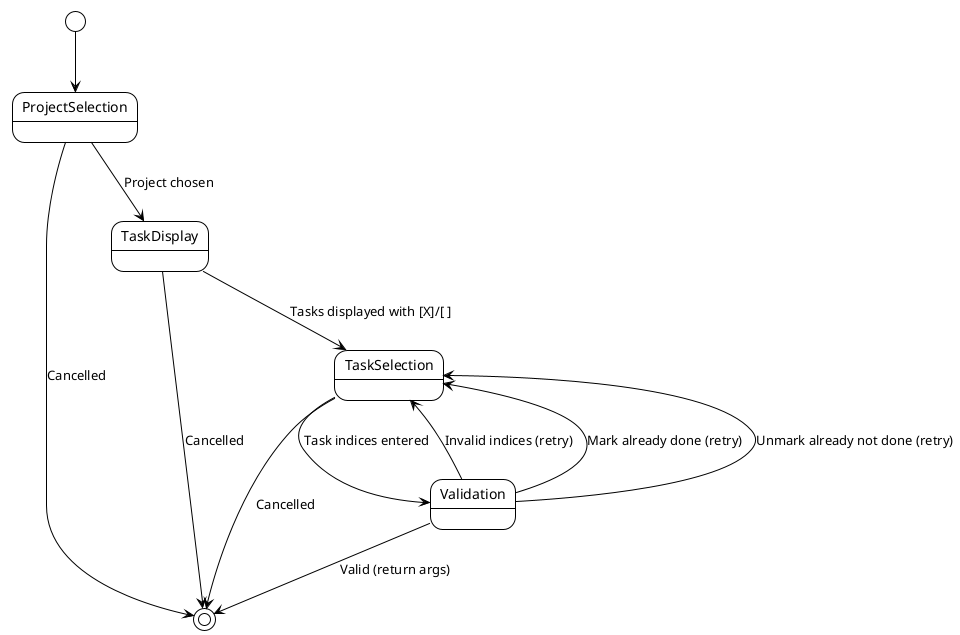 @startuml Mark/Unmark Command State Diagram
!theme plain

[*] --> ProjectSelection
ProjectSelection --> [*] : Cancelled
ProjectSelection --> TaskDisplay : Project chosen

TaskDisplay --> [*] : Cancelled
TaskDisplay --> TaskSelection : Tasks displayed with [X]/[ ]

TaskSelection --> [*] : Cancelled
TaskSelection --> Validation : Task indices entered

Validation --> TaskSelection : Invalid indices (retry)
Validation --> TaskSelection : Mark already done (retry)
Validation --> TaskSelection : Unmark already not done (retry)
Validation --> [*] : Valid (return args)
@enduml